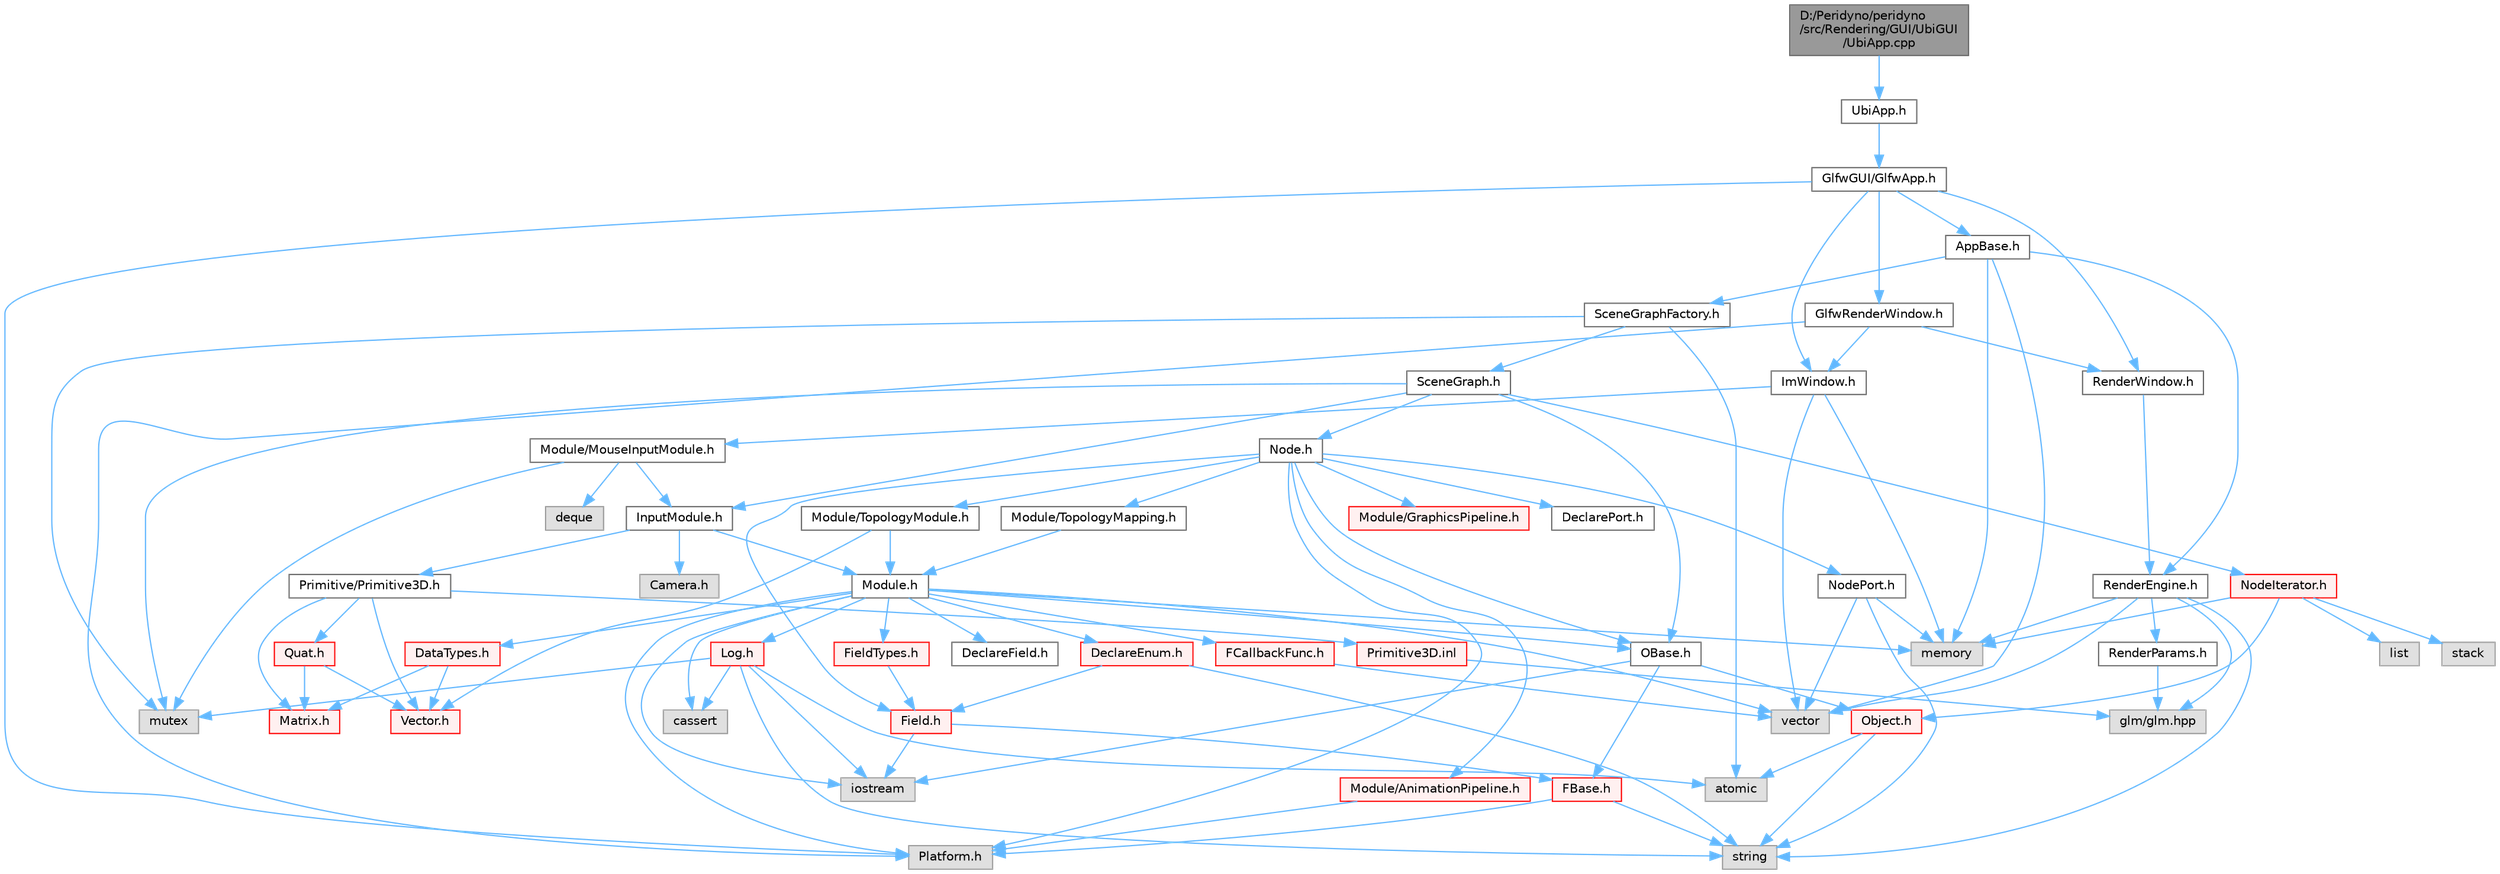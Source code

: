 digraph "D:/Peridyno/peridyno/src/Rendering/GUI/UbiGUI/UbiApp.cpp"
{
 // LATEX_PDF_SIZE
  bgcolor="transparent";
  edge [fontname=Helvetica,fontsize=10,labelfontname=Helvetica,labelfontsize=10];
  node [fontname=Helvetica,fontsize=10,shape=box,height=0.2,width=0.4];
  Node1 [id="Node000001",label="D:/Peridyno/peridyno\l/src/Rendering/GUI/UbiGUI\l/UbiApp.cpp",height=0.2,width=0.4,color="gray40", fillcolor="grey60", style="filled", fontcolor="black",tooltip=" "];
  Node1 -> Node2 [id="edge1_Node000001_Node000002",color="steelblue1",style="solid",tooltip=" "];
  Node2 [id="Node000002",label="UbiApp.h",height=0.2,width=0.4,color="grey40", fillcolor="white", style="filled",URL="$_ubi_app_8h.html",tooltip=" "];
  Node2 -> Node3 [id="edge2_Node000002_Node000003",color="steelblue1",style="solid",tooltip=" "];
  Node3 [id="Node000003",label="GlfwGUI/GlfwApp.h",height=0.2,width=0.4,color="grey40", fillcolor="white", style="filled",URL="$_glfw_app_8h.html",tooltip=" "];
  Node3 -> Node4 [id="edge3_Node000003_Node000004",color="steelblue1",style="solid",tooltip=" "];
  Node4 [id="Node000004",label="Platform.h",height=0.2,width=0.4,color="grey60", fillcolor="#E0E0E0", style="filled",tooltip=" "];
  Node3 -> Node5 [id="edge4_Node000003_Node000005",color="steelblue1",style="solid",tooltip=" "];
  Node5 [id="Node000005",label="RenderWindow.h",height=0.2,width=0.4,color="grey40", fillcolor="white", style="filled",URL="$_render_window_8h.html",tooltip=" "];
  Node5 -> Node6 [id="edge5_Node000005_Node000006",color="steelblue1",style="solid",tooltip=" "];
  Node6 [id="Node000006",label="RenderEngine.h",height=0.2,width=0.4,color="grey40", fillcolor="white", style="filled",URL="$_render_engine_8h.html",tooltip=" "];
  Node6 -> Node7 [id="edge6_Node000006_Node000007",color="steelblue1",style="solid",tooltip=" "];
  Node7 [id="Node000007",label="memory",height=0.2,width=0.4,color="grey60", fillcolor="#E0E0E0", style="filled",tooltip=" "];
  Node6 -> Node8 [id="edge7_Node000006_Node000008",color="steelblue1",style="solid",tooltip=" "];
  Node8 [id="Node000008",label="string",height=0.2,width=0.4,color="grey60", fillcolor="#E0E0E0", style="filled",tooltip=" "];
  Node6 -> Node9 [id="edge8_Node000006_Node000009",color="steelblue1",style="solid",tooltip=" "];
  Node9 [id="Node000009",label="vector",height=0.2,width=0.4,color="grey60", fillcolor="#E0E0E0", style="filled",tooltip=" "];
  Node6 -> Node10 [id="edge9_Node000006_Node000010",color="steelblue1",style="solid",tooltip=" "];
  Node10 [id="Node000010",label="glm/glm.hpp",height=0.2,width=0.4,color="grey60", fillcolor="#E0E0E0", style="filled",tooltip=" "];
  Node6 -> Node11 [id="edge10_Node000006_Node000011",color="steelblue1",style="solid",tooltip=" "];
  Node11 [id="Node000011",label="RenderParams.h",height=0.2,width=0.4,color="grey40", fillcolor="white", style="filled",URL="$_render_params_8h.html",tooltip=" "];
  Node11 -> Node10 [id="edge11_Node000011_Node000010",color="steelblue1",style="solid",tooltip=" "];
  Node3 -> Node12 [id="edge12_Node000003_Node000012",color="steelblue1",style="solid",tooltip=" "];
  Node12 [id="Node000012",label="ImWindow.h",height=0.2,width=0.4,color="grey40", fillcolor="white", style="filled",URL="$_im_window_8h.html",tooltip=" "];
  Node12 -> Node9 [id="edge13_Node000012_Node000009",color="steelblue1",style="solid",tooltip=" "];
  Node12 -> Node7 [id="edge14_Node000012_Node000007",color="steelblue1",style="solid",tooltip=" "];
  Node12 -> Node13 [id="edge15_Node000012_Node000013",color="steelblue1",style="solid",tooltip=" "];
  Node13 [id="Node000013",label="Module/MouseInputModule.h",height=0.2,width=0.4,color="grey40", fillcolor="white", style="filled",URL="$_mouse_input_module_8h.html",tooltip=" "];
  Node13 -> Node14 [id="edge16_Node000013_Node000014",color="steelblue1",style="solid",tooltip=" "];
  Node14 [id="Node000014",label="InputModule.h",height=0.2,width=0.4,color="grey40", fillcolor="white", style="filled",URL="$_input_module_8h.html",tooltip=" "];
  Node14 -> Node15 [id="edge17_Node000014_Node000015",color="steelblue1",style="solid",tooltip=" "];
  Node15 [id="Node000015",label="Module.h",height=0.2,width=0.4,color="grey40", fillcolor="white", style="filled",URL="$_module_8h.html",tooltip=" "];
  Node15 -> Node4 [id="edge18_Node000015_Node000004",color="steelblue1",style="solid",tooltip=" "];
  Node15 -> Node7 [id="edge19_Node000015_Node000007",color="steelblue1",style="solid",tooltip=" "];
  Node15 -> Node9 [id="edge20_Node000015_Node000009",color="steelblue1",style="solid",tooltip=" "];
  Node15 -> Node16 [id="edge21_Node000015_Node000016",color="steelblue1",style="solid",tooltip=" "];
  Node16 [id="Node000016",label="cassert",height=0.2,width=0.4,color="grey60", fillcolor="#E0E0E0", style="filled",tooltip=" "];
  Node15 -> Node17 [id="edge22_Node000015_Node000017",color="steelblue1",style="solid",tooltip=" "];
  Node17 [id="Node000017",label="iostream",height=0.2,width=0.4,color="grey60", fillcolor="#E0E0E0", style="filled",tooltip=" "];
  Node15 -> Node18 [id="edge23_Node000015_Node000018",color="steelblue1",style="solid",tooltip=" "];
  Node18 [id="Node000018",label="OBase.h",height=0.2,width=0.4,color="grey40", fillcolor="white", style="filled",URL="$_o_base_8h.html",tooltip=" "];
  Node18 -> Node17 [id="edge24_Node000018_Node000017",color="steelblue1",style="solid",tooltip=" "];
  Node18 -> Node19 [id="edge25_Node000018_Node000019",color="steelblue1",style="solid",tooltip=" "];
  Node19 [id="Node000019",label="FBase.h",height=0.2,width=0.4,color="red", fillcolor="#FFF0F0", style="filled",URL="$_f_base_8h.html",tooltip=" "];
  Node19 -> Node4 [id="edge26_Node000019_Node000004",color="steelblue1",style="solid",tooltip=" "];
  Node19 -> Node8 [id="edge27_Node000019_Node000008",color="steelblue1",style="solid",tooltip=" "];
  Node18 -> Node24 [id="edge28_Node000018_Node000024",color="steelblue1",style="solid",tooltip=" "];
  Node24 [id="Node000024",label="Object.h",height=0.2,width=0.4,color="red", fillcolor="#FFF0F0", style="filled",URL="$_object_8h.html",tooltip=" "];
  Node24 -> Node8 [id="edge29_Node000024_Node000008",color="steelblue1",style="solid",tooltip=" "];
  Node24 -> Node25 [id="edge30_Node000024_Node000025",color="steelblue1",style="solid",tooltip=" "];
  Node25 [id="Node000025",label="atomic",height=0.2,width=0.4,color="grey60", fillcolor="#E0E0E0", style="filled",tooltip=" "];
  Node15 -> Node27 [id="edge31_Node000015_Node000027",color="steelblue1",style="solid",tooltip=" "];
  Node27 [id="Node000027",label="Log.h",height=0.2,width=0.4,color="red", fillcolor="#FFF0F0", style="filled",URL="$_log_8h.html",tooltip=" "];
  Node27 -> Node28 [id="edge32_Node000027_Node000028",color="steelblue1",style="solid",tooltip=" "];
  Node28 [id="Node000028",label="mutex",height=0.2,width=0.4,color="grey60", fillcolor="#E0E0E0", style="filled",tooltip=" "];
  Node27 -> Node8 [id="edge33_Node000027_Node000008",color="steelblue1",style="solid",tooltip=" "];
  Node27 -> Node17 [id="edge34_Node000027_Node000017",color="steelblue1",style="solid",tooltip=" "];
  Node27 -> Node16 [id="edge35_Node000027_Node000016",color="steelblue1",style="solid",tooltip=" "];
  Node27 -> Node25 [id="edge36_Node000027_Node000025",color="steelblue1",style="solid",tooltip=" "];
  Node15 -> Node36 [id="edge37_Node000015_Node000036",color="steelblue1",style="solid",tooltip=" "];
  Node36 [id="Node000036",label="DataTypes.h",height=0.2,width=0.4,color="red", fillcolor="#FFF0F0", style="filled",URL="$_data_types_8h.html",tooltip=" "];
  Node36 -> Node37 [id="edge38_Node000036_Node000037",color="steelblue1",style="solid",tooltip=" "];
  Node37 [id="Node000037",label="Vector.h",height=0.2,width=0.4,color="red", fillcolor="#FFF0F0", style="filled",URL="$_vector_8h.html",tooltip=" "];
  Node36 -> Node56 [id="edge39_Node000036_Node000056",color="steelblue1",style="solid",tooltip=" "];
  Node56 [id="Node000056",label="Matrix.h",height=0.2,width=0.4,color="red", fillcolor="#FFF0F0", style="filled",URL="$_matrix_8h.html",tooltip=" "];
  Node15 -> Node77 [id="edge40_Node000015_Node000077",color="steelblue1",style="solid",tooltip=" "];
  Node77 [id="Node000077",label="DeclareEnum.h",height=0.2,width=0.4,color="red", fillcolor="#FFF0F0", style="filled",URL="$_declare_enum_8h.html",tooltip=" "];
  Node77 -> Node8 [id="edge41_Node000077_Node000008",color="steelblue1",style="solid",tooltip=" "];
  Node77 -> Node78 [id="edge42_Node000077_Node000078",color="steelblue1",style="solid",tooltip=" "];
  Node78 [id="Node000078",label="Field.h",height=0.2,width=0.4,color="red", fillcolor="#FFF0F0", style="filled",URL="$_field_8h.html",tooltip=" "];
  Node78 -> Node17 [id="edge43_Node000078_Node000017",color="steelblue1",style="solid",tooltip=" "];
  Node78 -> Node19 [id="edge44_Node000078_Node000019",color="steelblue1",style="solid",tooltip=" "];
  Node15 -> Node91 [id="edge45_Node000015_Node000091",color="steelblue1",style="solid",tooltip=" "];
  Node91 [id="Node000091",label="DeclareField.h",height=0.2,width=0.4,color="grey40", fillcolor="white", style="filled",URL="$_declare_field_8h.html",tooltip=" "];
  Node15 -> Node92 [id="edge46_Node000015_Node000092",color="steelblue1",style="solid",tooltip=" "];
  Node92 [id="Node000092",label="FCallbackFunc.h",height=0.2,width=0.4,color="red", fillcolor="#FFF0F0", style="filled",URL="$_f_callback_func_8h.html",tooltip=" "];
  Node92 -> Node9 [id="edge47_Node000092_Node000009",color="steelblue1",style="solid",tooltip=" "];
  Node15 -> Node93 [id="edge48_Node000015_Node000093",color="steelblue1",style="solid",tooltip=" "];
  Node93 [id="Node000093",label="FieldTypes.h",height=0.2,width=0.4,color="red", fillcolor="#FFF0F0", style="filled",URL="$_field_types_8h.html",tooltip=" "];
  Node93 -> Node78 [id="edge49_Node000093_Node000078",color="steelblue1",style="solid",tooltip=" "];
  Node14 -> Node95 [id="edge50_Node000014_Node000095",color="steelblue1",style="solid",tooltip=" "];
  Node95 [id="Node000095",label="Camera.h",height=0.2,width=0.4,color="grey60", fillcolor="#E0E0E0", style="filled",tooltip=" "];
  Node14 -> Node96 [id="edge51_Node000014_Node000096",color="steelblue1",style="solid",tooltip=" "];
  Node96 [id="Node000096",label="Primitive/Primitive3D.h",height=0.2,width=0.4,color="grey40", fillcolor="white", style="filled",URL="$_primitive3_d_8h.html",tooltip=" "];
  Node96 -> Node37 [id="edge52_Node000096_Node000037",color="steelblue1",style="solid",tooltip=" "];
  Node96 -> Node56 [id="edge53_Node000096_Node000056",color="steelblue1",style="solid",tooltip=" "];
  Node96 -> Node69 [id="edge54_Node000096_Node000069",color="steelblue1",style="solid",tooltip=" "];
  Node69 [id="Node000069",label="Quat.h",height=0.2,width=0.4,color="red", fillcolor="#FFF0F0", style="filled",URL="$_quat_8h.html",tooltip="Implementation of quaternion."];
  Node69 -> Node37 [id="edge55_Node000069_Node000037",color="steelblue1",style="solid",tooltip=" "];
  Node69 -> Node56 [id="edge56_Node000069_Node000056",color="steelblue1",style="solid",tooltip=" "];
  Node96 -> Node97 [id="edge57_Node000096_Node000097",color="steelblue1",style="solid",tooltip=" "];
  Node97 [id="Node000097",label="Primitive3D.inl",height=0.2,width=0.4,color="red", fillcolor="#FFF0F0", style="filled",URL="$_primitive3_d_8inl.html",tooltip=" "];
  Node97 -> Node10 [id="edge58_Node000097_Node000010",color="steelblue1",style="solid",tooltip=" "];
  Node13 -> Node100 [id="edge59_Node000013_Node000100",color="steelblue1",style="solid",tooltip=" "];
  Node100 [id="Node000100",label="deque",height=0.2,width=0.4,color="grey60", fillcolor="#E0E0E0", style="filled",tooltip=" "];
  Node13 -> Node28 [id="edge60_Node000013_Node000028",color="steelblue1",style="solid",tooltip=" "];
  Node3 -> Node101 [id="edge61_Node000003_Node000101",color="steelblue1",style="solid",tooltip=" "];
  Node101 [id="Node000101",label="AppBase.h",height=0.2,width=0.4,color="grey40", fillcolor="white", style="filled",URL="$_app_base_8h.html",tooltip=" "];
  Node101 -> Node9 [id="edge62_Node000101_Node000009",color="steelblue1",style="solid",tooltip=" "];
  Node101 -> Node7 [id="edge63_Node000101_Node000007",color="steelblue1",style="solid",tooltip=" "];
  Node101 -> Node102 [id="edge64_Node000101_Node000102",color="steelblue1",style="solid",tooltip=" "];
  Node102 [id="Node000102",label="SceneGraphFactory.h",height=0.2,width=0.4,color="grey40", fillcolor="white", style="filled",URL="$_scene_graph_factory_8h.html",tooltip=" "];
  Node102 -> Node25 [id="edge65_Node000102_Node000025",color="steelblue1",style="solid",tooltip=" "];
  Node102 -> Node28 [id="edge66_Node000102_Node000028",color="steelblue1",style="solid",tooltip=" "];
  Node102 -> Node103 [id="edge67_Node000102_Node000103",color="steelblue1",style="solid",tooltip=" "];
  Node103 [id="Node000103",label="SceneGraph.h",height=0.2,width=0.4,color="grey40", fillcolor="white", style="filled",URL="$_scene_graph_8h.html",tooltip=" "];
  Node103 -> Node18 [id="edge68_Node000103_Node000018",color="steelblue1",style="solid",tooltip=" "];
  Node103 -> Node104 [id="edge69_Node000103_Node000104",color="steelblue1",style="solid",tooltip=" "];
  Node104 [id="Node000104",label="Node.h",height=0.2,width=0.4,color="grey40", fillcolor="white", style="filled",URL="$_node_8h.html",tooltip=" "];
  Node104 -> Node18 [id="edge70_Node000104_Node000018",color="steelblue1",style="solid",tooltip=" "];
  Node104 -> Node78 [id="edge71_Node000104_Node000078",color="steelblue1",style="solid",tooltip=" "];
  Node104 -> Node4 [id="edge72_Node000104_Node000004",color="steelblue1",style="solid",tooltip=" "];
  Node104 -> Node105 [id="edge73_Node000104_Node000105",color="steelblue1",style="solid",tooltip=" "];
  Node105 [id="Node000105",label="DeclarePort.h",height=0.2,width=0.4,color="grey40", fillcolor="white", style="filled",URL="$_declare_port_8h.html",tooltip=" "];
  Node104 -> Node106 [id="edge74_Node000104_Node000106",color="steelblue1",style="solid",tooltip=" "];
  Node106 [id="Node000106",label="NodePort.h",height=0.2,width=0.4,color="grey40", fillcolor="white", style="filled",URL="$_node_port_8h.html",tooltip=" "];
  Node106 -> Node8 [id="edge75_Node000106_Node000008",color="steelblue1",style="solid",tooltip=" "];
  Node106 -> Node9 [id="edge76_Node000106_Node000009",color="steelblue1",style="solid",tooltip=" "];
  Node106 -> Node7 [id="edge77_Node000106_Node000007",color="steelblue1",style="solid",tooltip=" "];
  Node104 -> Node107 [id="edge78_Node000104_Node000107",color="steelblue1",style="solid",tooltip=" "];
  Node107 [id="Node000107",label="Module/TopologyModule.h",height=0.2,width=0.4,color="grey40", fillcolor="white", style="filled",URL="$_topology_module_8h.html",tooltip=" "];
  Node107 -> Node37 [id="edge79_Node000107_Node000037",color="steelblue1",style="solid",tooltip=" "];
  Node107 -> Node15 [id="edge80_Node000107_Node000015",color="steelblue1",style="solid",tooltip=" "];
  Node104 -> Node108 [id="edge81_Node000104_Node000108",color="steelblue1",style="solid",tooltip=" "];
  Node108 [id="Node000108",label="Module/TopologyMapping.h",height=0.2,width=0.4,color="grey40", fillcolor="white", style="filled",URL="$_topology_mapping_8h.html",tooltip=" "];
  Node108 -> Node15 [id="edge82_Node000108_Node000015",color="steelblue1",style="solid",tooltip=" "];
  Node104 -> Node109 [id="edge83_Node000104_Node000109",color="steelblue1",style="solid",tooltip=" "];
  Node109 [id="Node000109",label="Module/AnimationPipeline.h",height=0.2,width=0.4,color="red", fillcolor="#FFF0F0", style="filled",URL="$_animation_pipeline_8h.html",tooltip=" "];
  Node109 -> Node4 [id="edge84_Node000109_Node000004",color="steelblue1",style="solid",tooltip=" "];
  Node104 -> Node111 [id="edge85_Node000104_Node000111",color="steelblue1",style="solid",tooltip=" "];
  Node111 [id="Node000111",label="Module/GraphicsPipeline.h",height=0.2,width=0.4,color="red", fillcolor="#FFF0F0", style="filled",URL="$_graphics_pipeline_8h.html",tooltip=" "];
  Node103 -> Node112 [id="edge86_Node000103_Node000112",color="steelblue1",style="solid",tooltip=" "];
  Node112 [id="Node000112",label="NodeIterator.h",height=0.2,width=0.4,color="red", fillcolor="#FFF0F0", style="filled",URL="$_node_iterator_8h.html",tooltip=" "];
  Node112 -> Node113 [id="edge87_Node000112_Node000113",color="steelblue1",style="solid",tooltip=" "];
  Node113 [id="Node000113",label="stack",height=0.2,width=0.4,color="grey60", fillcolor="#E0E0E0", style="filled",tooltip=" "];
  Node112 -> Node114 [id="edge88_Node000112_Node000114",color="steelblue1",style="solid",tooltip=" "];
  Node114 [id="Node000114",label="list",height=0.2,width=0.4,color="grey60", fillcolor="#E0E0E0", style="filled",tooltip=" "];
  Node112 -> Node7 [id="edge89_Node000112_Node000007",color="steelblue1",style="solid",tooltip=" "];
  Node112 -> Node24 [id="edge90_Node000112_Node000024",color="steelblue1",style="solid",tooltip=" "];
  Node103 -> Node14 [id="edge91_Node000103_Node000014",color="steelblue1",style="solid",tooltip=" "];
  Node103 -> Node28 [id="edge92_Node000103_Node000028",color="steelblue1",style="solid",tooltip=" "];
  Node101 -> Node6 [id="edge93_Node000101_Node000006",color="steelblue1",style="solid",tooltip=" "];
  Node3 -> Node115 [id="edge94_Node000003_Node000115",color="steelblue1",style="solid",tooltip=" "];
  Node115 [id="Node000115",label="GlfwRenderWindow.h",height=0.2,width=0.4,color="grey40", fillcolor="white", style="filled",URL="$_glfw_render_window_8h.html",tooltip=" "];
  Node115 -> Node4 [id="edge95_Node000115_Node000004",color="steelblue1",style="solid",tooltip=" "];
  Node115 -> Node12 [id="edge96_Node000115_Node000012",color="steelblue1",style="solid",tooltip=" "];
  Node115 -> Node5 [id="edge97_Node000115_Node000005",color="steelblue1",style="solid",tooltip=" "];
}
